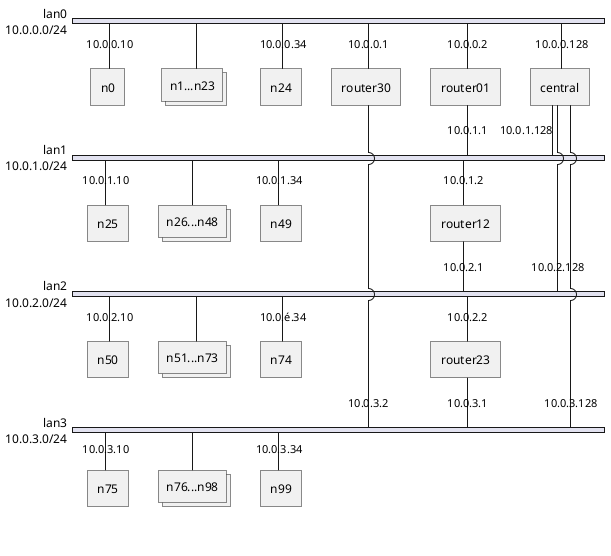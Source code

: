 @startuml
nwdiag {
  network lan0 {
      width = full
      address = 10.0.0.0/24

      n0 [address = 10.0.0.10];
      nx_lan0 [shape = collections, description = n1...n23];
      n24 [address = 10.0.0.34];

      router30 [address = 10.0.0.1];
      router01 [address = 10.0.0.2];
      central [address = 10.0.0.128];
  }

  network lan1 {
      address = 10.0.1.0/24

      n25 [address = 10.0.1.10];
      nx_lan1 [shape = collections, description = n26...n48];
      n49 [address = 10.0.1.34];

      router01 [address = 10.0.1.1];
      router12 [address = 10.0.1.2];
      central [address = 10.0.1.128];
  }
  network lan2 {
      address = 10.0.2.0/24

      n50 [address = 10.0.2.10];
      nx_lan2 [shape = collections, description = n51...n73];
      n74 [address = 10.0.é.34];

      router12 [address = 10.0.2.1];
      router23 [address = 10.0.2.2];
      central [address = 10.0.2.128];
  }
  network lan3 {
      address = 10.0.3.0/24

      n75 [address = 10.0.3.10];
      nx_lan3 [shape = collections, description = n76...n98];
      n99 [address = 10.0.3.34];

      router23 [address = 10.0.3.1];
      router30 [address = 10.0.3.2];
      central [address = 10.0.3.128];
  }
}
@enduml


